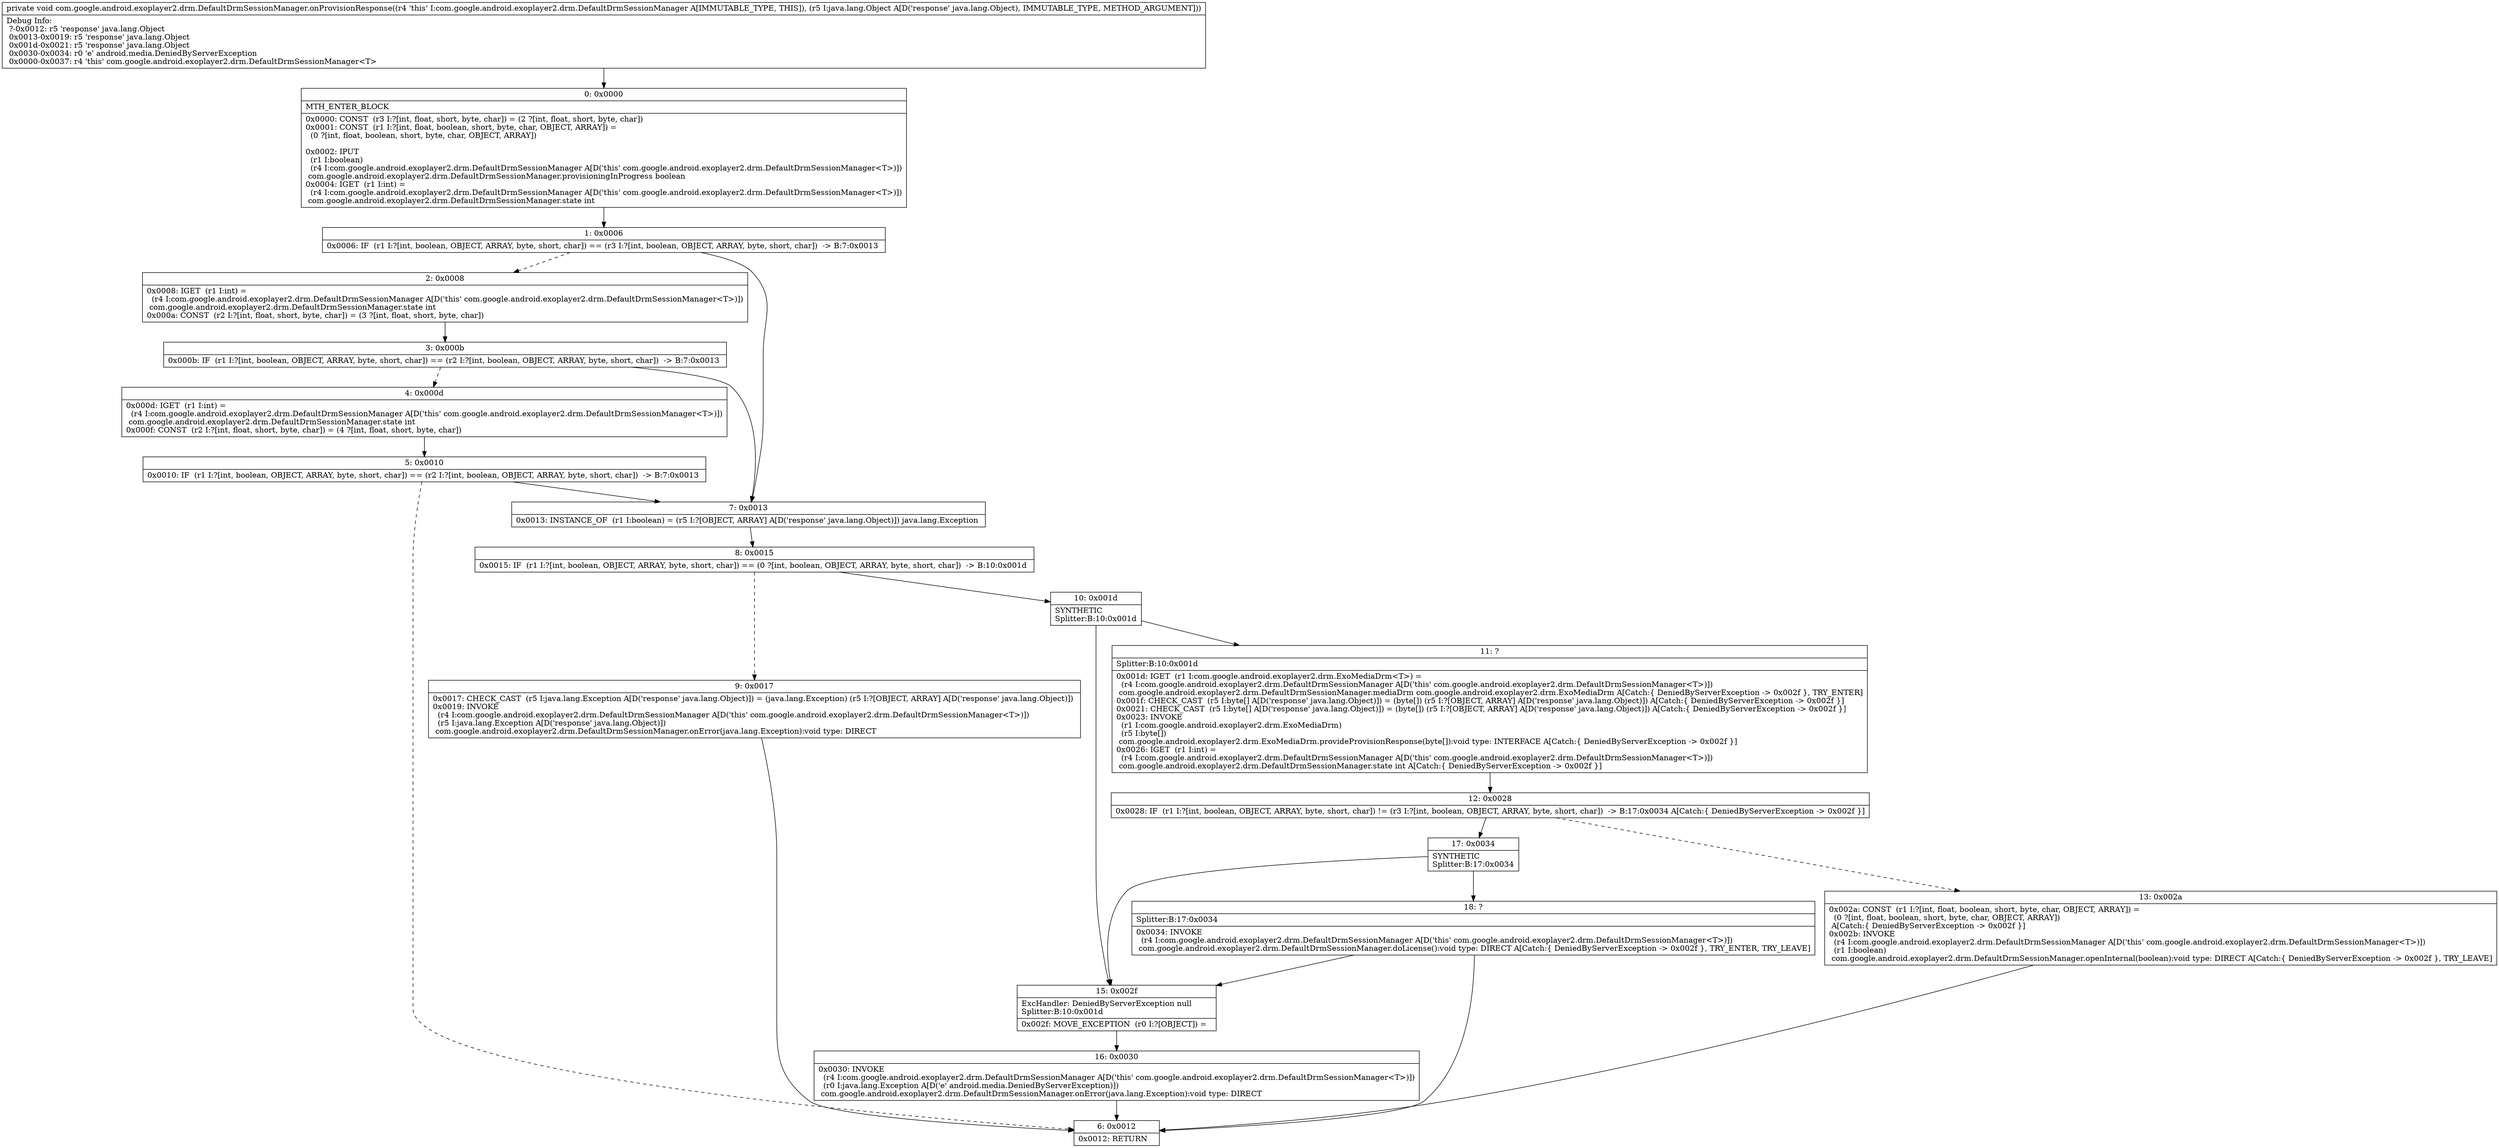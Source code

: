 digraph "CFG forcom.google.android.exoplayer2.drm.DefaultDrmSessionManager.onProvisionResponse(Ljava\/lang\/Object;)V" {
Node_0 [shape=record,label="{0\:\ 0x0000|MTH_ENTER_BLOCK\l|0x0000: CONST  (r3 I:?[int, float, short, byte, char]) = (2 ?[int, float, short, byte, char]) \l0x0001: CONST  (r1 I:?[int, float, boolean, short, byte, char, OBJECT, ARRAY]) = \l  (0 ?[int, float, boolean, short, byte, char, OBJECT, ARRAY])\l \l0x0002: IPUT  \l  (r1 I:boolean)\l  (r4 I:com.google.android.exoplayer2.drm.DefaultDrmSessionManager A[D('this' com.google.android.exoplayer2.drm.DefaultDrmSessionManager\<T\>)])\l com.google.android.exoplayer2.drm.DefaultDrmSessionManager.provisioningInProgress boolean \l0x0004: IGET  (r1 I:int) = \l  (r4 I:com.google.android.exoplayer2.drm.DefaultDrmSessionManager A[D('this' com.google.android.exoplayer2.drm.DefaultDrmSessionManager\<T\>)])\l com.google.android.exoplayer2.drm.DefaultDrmSessionManager.state int \l}"];
Node_1 [shape=record,label="{1\:\ 0x0006|0x0006: IF  (r1 I:?[int, boolean, OBJECT, ARRAY, byte, short, char]) == (r3 I:?[int, boolean, OBJECT, ARRAY, byte, short, char])  \-\> B:7:0x0013 \l}"];
Node_2 [shape=record,label="{2\:\ 0x0008|0x0008: IGET  (r1 I:int) = \l  (r4 I:com.google.android.exoplayer2.drm.DefaultDrmSessionManager A[D('this' com.google.android.exoplayer2.drm.DefaultDrmSessionManager\<T\>)])\l com.google.android.exoplayer2.drm.DefaultDrmSessionManager.state int \l0x000a: CONST  (r2 I:?[int, float, short, byte, char]) = (3 ?[int, float, short, byte, char]) \l}"];
Node_3 [shape=record,label="{3\:\ 0x000b|0x000b: IF  (r1 I:?[int, boolean, OBJECT, ARRAY, byte, short, char]) == (r2 I:?[int, boolean, OBJECT, ARRAY, byte, short, char])  \-\> B:7:0x0013 \l}"];
Node_4 [shape=record,label="{4\:\ 0x000d|0x000d: IGET  (r1 I:int) = \l  (r4 I:com.google.android.exoplayer2.drm.DefaultDrmSessionManager A[D('this' com.google.android.exoplayer2.drm.DefaultDrmSessionManager\<T\>)])\l com.google.android.exoplayer2.drm.DefaultDrmSessionManager.state int \l0x000f: CONST  (r2 I:?[int, float, short, byte, char]) = (4 ?[int, float, short, byte, char]) \l}"];
Node_5 [shape=record,label="{5\:\ 0x0010|0x0010: IF  (r1 I:?[int, boolean, OBJECT, ARRAY, byte, short, char]) == (r2 I:?[int, boolean, OBJECT, ARRAY, byte, short, char])  \-\> B:7:0x0013 \l}"];
Node_6 [shape=record,label="{6\:\ 0x0012|0x0012: RETURN   \l}"];
Node_7 [shape=record,label="{7\:\ 0x0013|0x0013: INSTANCE_OF  (r1 I:boolean) = (r5 I:?[OBJECT, ARRAY] A[D('response' java.lang.Object)]) java.lang.Exception \l}"];
Node_8 [shape=record,label="{8\:\ 0x0015|0x0015: IF  (r1 I:?[int, boolean, OBJECT, ARRAY, byte, short, char]) == (0 ?[int, boolean, OBJECT, ARRAY, byte, short, char])  \-\> B:10:0x001d \l}"];
Node_9 [shape=record,label="{9\:\ 0x0017|0x0017: CHECK_CAST  (r5 I:java.lang.Exception A[D('response' java.lang.Object)]) = (java.lang.Exception) (r5 I:?[OBJECT, ARRAY] A[D('response' java.lang.Object)]) \l0x0019: INVOKE  \l  (r4 I:com.google.android.exoplayer2.drm.DefaultDrmSessionManager A[D('this' com.google.android.exoplayer2.drm.DefaultDrmSessionManager\<T\>)])\l  (r5 I:java.lang.Exception A[D('response' java.lang.Object)])\l com.google.android.exoplayer2.drm.DefaultDrmSessionManager.onError(java.lang.Exception):void type: DIRECT \l}"];
Node_10 [shape=record,label="{10\:\ 0x001d|SYNTHETIC\lSplitter:B:10:0x001d\l}"];
Node_11 [shape=record,label="{11\:\ ?|Splitter:B:10:0x001d\l|0x001d: IGET  (r1 I:com.google.android.exoplayer2.drm.ExoMediaDrm\<T\>) = \l  (r4 I:com.google.android.exoplayer2.drm.DefaultDrmSessionManager A[D('this' com.google.android.exoplayer2.drm.DefaultDrmSessionManager\<T\>)])\l com.google.android.exoplayer2.drm.DefaultDrmSessionManager.mediaDrm com.google.android.exoplayer2.drm.ExoMediaDrm A[Catch:\{ DeniedByServerException \-\> 0x002f \}, TRY_ENTER]\l0x001f: CHECK_CAST  (r5 I:byte[] A[D('response' java.lang.Object)]) = (byte[]) (r5 I:?[OBJECT, ARRAY] A[D('response' java.lang.Object)]) A[Catch:\{ DeniedByServerException \-\> 0x002f \}]\l0x0021: CHECK_CAST  (r5 I:byte[] A[D('response' java.lang.Object)]) = (byte[]) (r5 I:?[OBJECT, ARRAY] A[D('response' java.lang.Object)]) A[Catch:\{ DeniedByServerException \-\> 0x002f \}]\l0x0023: INVOKE  \l  (r1 I:com.google.android.exoplayer2.drm.ExoMediaDrm)\l  (r5 I:byte[])\l com.google.android.exoplayer2.drm.ExoMediaDrm.provideProvisionResponse(byte[]):void type: INTERFACE A[Catch:\{ DeniedByServerException \-\> 0x002f \}]\l0x0026: IGET  (r1 I:int) = \l  (r4 I:com.google.android.exoplayer2.drm.DefaultDrmSessionManager A[D('this' com.google.android.exoplayer2.drm.DefaultDrmSessionManager\<T\>)])\l com.google.android.exoplayer2.drm.DefaultDrmSessionManager.state int A[Catch:\{ DeniedByServerException \-\> 0x002f \}]\l}"];
Node_12 [shape=record,label="{12\:\ 0x0028|0x0028: IF  (r1 I:?[int, boolean, OBJECT, ARRAY, byte, short, char]) != (r3 I:?[int, boolean, OBJECT, ARRAY, byte, short, char])  \-\> B:17:0x0034 A[Catch:\{ DeniedByServerException \-\> 0x002f \}]\l}"];
Node_13 [shape=record,label="{13\:\ 0x002a|0x002a: CONST  (r1 I:?[int, float, boolean, short, byte, char, OBJECT, ARRAY]) = \l  (0 ?[int, float, boolean, short, byte, char, OBJECT, ARRAY])\l A[Catch:\{ DeniedByServerException \-\> 0x002f \}]\l0x002b: INVOKE  \l  (r4 I:com.google.android.exoplayer2.drm.DefaultDrmSessionManager A[D('this' com.google.android.exoplayer2.drm.DefaultDrmSessionManager\<T\>)])\l  (r1 I:boolean)\l com.google.android.exoplayer2.drm.DefaultDrmSessionManager.openInternal(boolean):void type: DIRECT A[Catch:\{ DeniedByServerException \-\> 0x002f \}, TRY_LEAVE]\l}"];
Node_15 [shape=record,label="{15\:\ 0x002f|ExcHandler: DeniedByServerException null\lSplitter:B:10:0x001d\l|0x002f: MOVE_EXCEPTION  (r0 I:?[OBJECT]) =  \l}"];
Node_16 [shape=record,label="{16\:\ 0x0030|0x0030: INVOKE  \l  (r4 I:com.google.android.exoplayer2.drm.DefaultDrmSessionManager A[D('this' com.google.android.exoplayer2.drm.DefaultDrmSessionManager\<T\>)])\l  (r0 I:java.lang.Exception A[D('e' android.media.DeniedByServerException)])\l com.google.android.exoplayer2.drm.DefaultDrmSessionManager.onError(java.lang.Exception):void type: DIRECT \l}"];
Node_17 [shape=record,label="{17\:\ 0x0034|SYNTHETIC\lSplitter:B:17:0x0034\l}"];
Node_18 [shape=record,label="{18\:\ ?|Splitter:B:17:0x0034\l|0x0034: INVOKE  \l  (r4 I:com.google.android.exoplayer2.drm.DefaultDrmSessionManager A[D('this' com.google.android.exoplayer2.drm.DefaultDrmSessionManager\<T\>)])\l com.google.android.exoplayer2.drm.DefaultDrmSessionManager.doLicense():void type: DIRECT A[Catch:\{ DeniedByServerException \-\> 0x002f \}, TRY_ENTER, TRY_LEAVE]\l}"];
MethodNode[shape=record,label="{private void com.google.android.exoplayer2.drm.DefaultDrmSessionManager.onProvisionResponse((r4 'this' I:com.google.android.exoplayer2.drm.DefaultDrmSessionManager A[IMMUTABLE_TYPE, THIS]), (r5 I:java.lang.Object A[D('response' java.lang.Object), IMMUTABLE_TYPE, METHOD_ARGUMENT]))  | Debug Info:\l  ?\-0x0012: r5 'response' java.lang.Object\l  0x0013\-0x0019: r5 'response' java.lang.Object\l  0x001d\-0x0021: r5 'response' java.lang.Object\l  0x0030\-0x0034: r0 'e' android.media.DeniedByServerException\l  0x0000\-0x0037: r4 'this' com.google.android.exoplayer2.drm.DefaultDrmSessionManager\<T\>\l}"];
MethodNode -> Node_0;
Node_0 -> Node_1;
Node_1 -> Node_2[style=dashed];
Node_1 -> Node_7;
Node_2 -> Node_3;
Node_3 -> Node_4[style=dashed];
Node_3 -> Node_7;
Node_4 -> Node_5;
Node_5 -> Node_6[style=dashed];
Node_5 -> Node_7;
Node_7 -> Node_8;
Node_8 -> Node_9[style=dashed];
Node_8 -> Node_10;
Node_9 -> Node_6;
Node_10 -> Node_11;
Node_10 -> Node_15;
Node_11 -> Node_12;
Node_12 -> Node_13[style=dashed];
Node_12 -> Node_17;
Node_13 -> Node_6;
Node_15 -> Node_16;
Node_16 -> Node_6;
Node_17 -> Node_18;
Node_17 -> Node_15;
Node_18 -> Node_15;
Node_18 -> Node_6;
}


